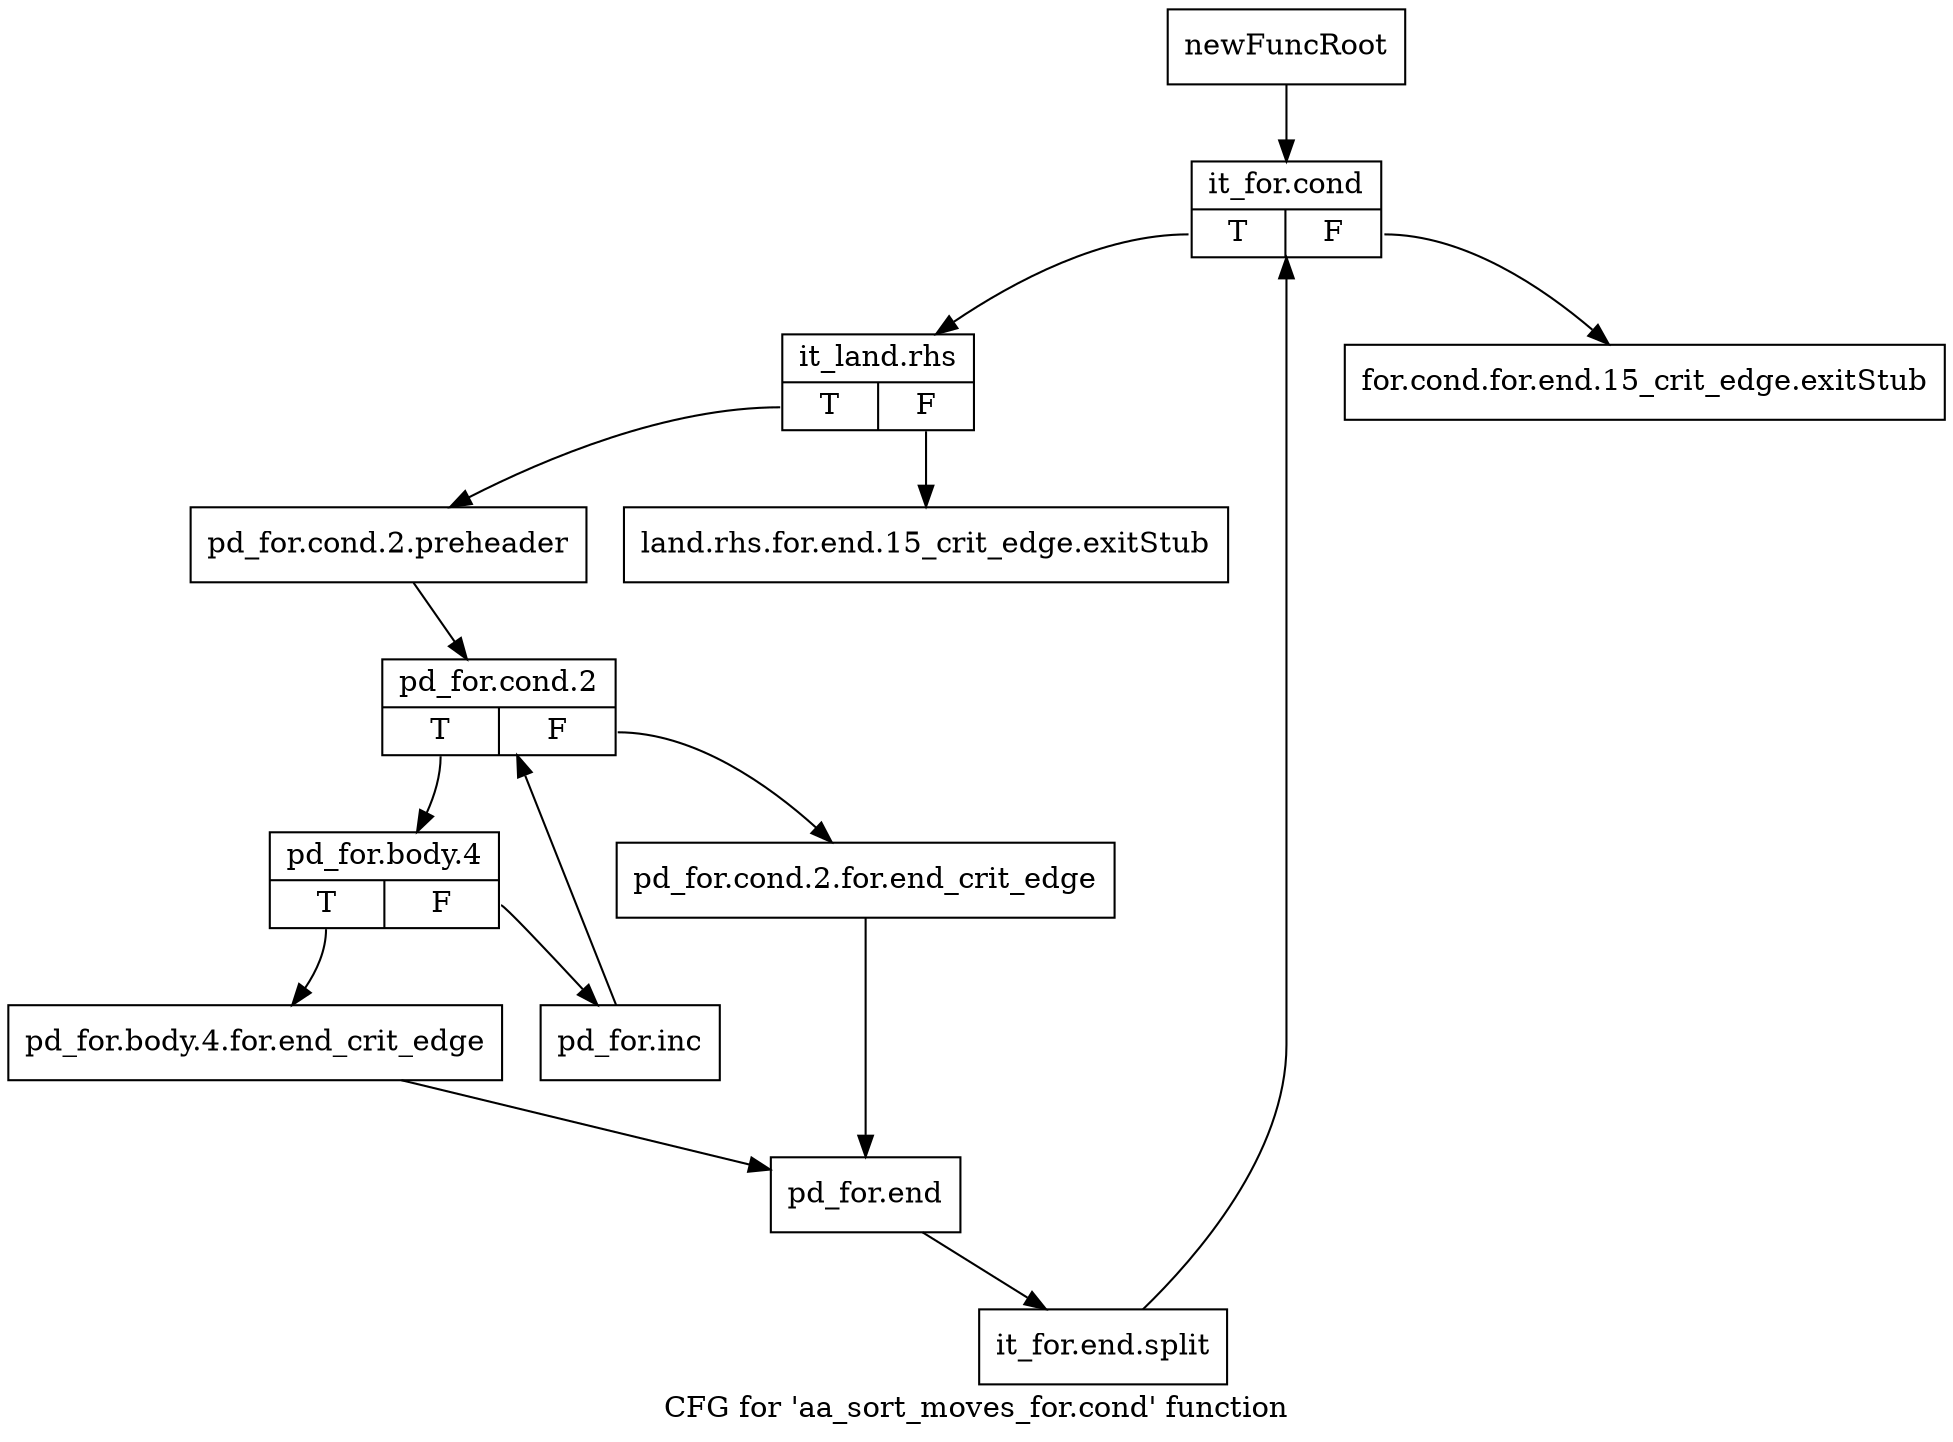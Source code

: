 digraph "CFG for 'aa_sort_moves_for.cond' function" {
	label="CFG for 'aa_sort_moves_for.cond' function";

	Node0x3eb8140 [shape=record,label="{newFuncRoot}"];
	Node0x3eb8140 -> Node0x3ec3d20;
	Node0x3eb8190 [shape=record,label="{for.cond.for.end.15_crit_edge.exitStub}"];
	Node0x3ec3cd0 [shape=record,label="{land.rhs.for.end.15_crit_edge.exitStub}"];
	Node0x3ec3d20 [shape=record,label="{it_for.cond|{<s0>T|<s1>F}}"];
	Node0x3ec3d20:s0 -> Node0x3ec3d70;
	Node0x3ec3d20:s1 -> Node0x3eb8190;
	Node0x3ec3d70 [shape=record,label="{it_land.rhs|{<s0>T|<s1>F}}"];
	Node0x3ec3d70:s0 -> Node0x3ec3dc0;
	Node0x3ec3d70:s1 -> Node0x3ec3cd0;
	Node0x3ec3dc0 [shape=record,label="{pd_for.cond.2.preheader}"];
	Node0x3ec3dc0 -> Node0x3ec3e10;
	Node0x3ec3e10 [shape=record,label="{pd_for.cond.2|{<s0>T|<s1>F}}"];
	Node0x3ec3e10:s0 -> Node0x3ec3eb0;
	Node0x3ec3e10:s1 -> Node0x3ec3e60;
	Node0x3ec3e60 [shape=record,label="{pd_for.cond.2.for.end_crit_edge}"];
	Node0x3ec3e60 -> Node0x3ec3fa0;
	Node0x3ec3eb0 [shape=record,label="{pd_for.body.4|{<s0>T|<s1>F}}"];
	Node0x3ec3eb0:s0 -> Node0x3ec3f50;
	Node0x3ec3eb0:s1 -> Node0x3ec3f00;
	Node0x3ec3f00 [shape=record,label="{pd_for.inc}"];
	Node0x3ec3f00 -> Node0x3ec3e10;
	Node0x3ec3f50 [shape=record,label="{pd_for.body.4.for.end_crit_edge}"];
	Node0x3ec3f50 -> Node0x3ec3fa0;
	Node0x3ec3fa0 [shape=record,label="{pd_for.end}"];
	Node0x3ec3fa0 -> Node0x4f73fd0;
	Node0x4f73fd0 [shape=record,label="{it_for.end.split}"];
	Node0x4f73fd0 -> Node0x3ec3d20;
}
